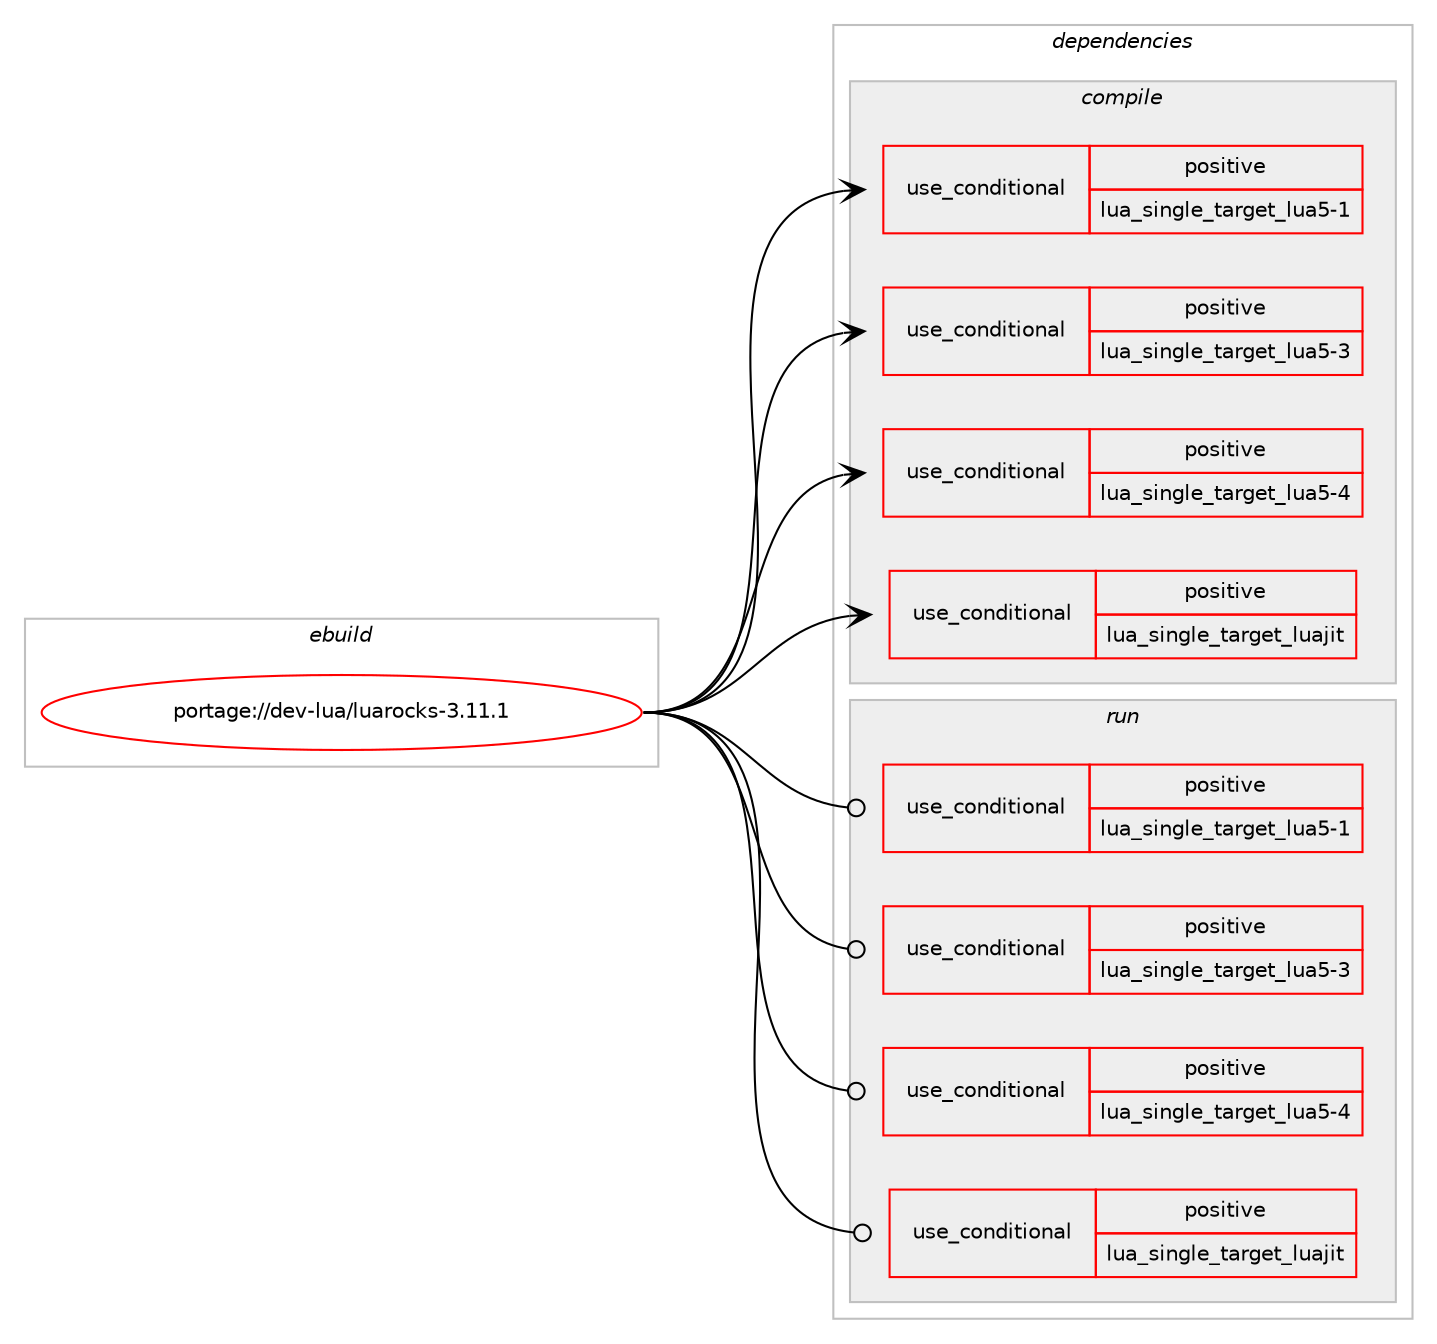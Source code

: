 digraph prolog {

# *************
# Graph options
# *************

newrank=true;
concentrate=true;
compound=true;
graph [rankdir=LR,fontname=Helvetica,fontsize=10,ranksep=1.5];#, ranksep=2.5, nodesep=0.2];
edge  [arrowhead=vee];
node  [fontname=Helvetica,fontsize=10];

# **********
# The ebuild
# **********

subgraph cluster_leftcol {
color=gray;
rank=same;
label=<<i>ebuild</i>>;
id [label="portage://dev-lua/luarocks-3.11.1", color=red, width=4, href="../dev-lua/luarocks-3.11.1.svg"];
}

# ****************
# The dependencies
# ****************

subgraph cluster_midcol {
color=gray;
label=<<i>dependencies</i>>;
subgraph cluster_compile {
fillcolor="#eeeeee";
style=filled;
label=<<i>compile</i>>;
subgraph cond28310 {
dependency58997 [label=<<TABLE BORDER="0" CELLBORDER="1" CELLSPACING="0" CELLPADDING="4"><TR><TD ROWSPAN="3" CELLPADDING="10">use_conditional</TD></TR><TR><TD>positive</TD></TR><TR><TD>lua_single_target_lua5-1</TD></TR></TABLE>>, shape=none, color=red];
# *** BEGIN UNKNOWN DEPENDENCY TYPE (TODO) ***
# dependency58997 -> package_dependency(portage://dev-lua/luarocks-3.11.1,install,no,dev-lang,lua,none,[,,],[slot(5.1)],[])
# *** END UNKNOWN DEPENDENCY TYPE (TODO) ***

}
id:e -> dependency58997:w [weight=20,style="solid",arrowhead="vee"];
subgraph cond28311 {
dependency58998 [label=<<TABLE BORDER="0" CELLBORDER="1" CELLSPACING="0" CELLPADDING="4"><TR><TD ROWSPAN="3" CELLPADDING="10">use_conditional</TD></TR><TR><TD>positive</TD></TR><TR><TD>lua_single_target_lua5-3</TD></TR></TABLE>>, shape=none, color=red];
# *** BEGIN UNKNOWN DEPENDENCY TYPE (TODO) ***
# dependency58998 -> package_dependency(portage://dev-lua/luarocks-3.11.1,install,no,dev-lang,lua,none,[,,],[slot(5.3)],[])
# *** END UNKNOWN DEPENDENCY TYPE (TODO) ***

}
id:e -> dependency58998:w [weight=20,style="solid",arrowhead="vee"];
subgraph cond28312 {
dependency58999 [label=<<TABLE BORDER="0" CELLBORDER="1" CELLSPACING="0" CELLPADDING="4"><TR><TD ROWSPAN="3" CELLPADDING="10">use_conditional</TD></TR><TR><TD>positive</TD></TR><TR><TD>lua_single_target_lua5-4</TD></TR></TABLE>>, shape=none, color=red];
# *** BEGIN UNKNOWN DEPENDENCY TYPE (TODO) ***
# dependency58999 -> package_dependency(portage://dev-lua/luarocks-3.11.1,install,no,dev-lang,lua,none,[,,],[slot(5.4)],[])
# *** END UNKNOWN DEPENDENCY TYPE (TODO) ***

}
id:e -> dependency58999:w [weight=20,style="solid",arrowhead="vee"];
subgraph cond28313 {
dependency59000 [label=<<TABLE BORDER="0" CELLBORDER="1" CELLSPACING="0" CELLPADDING="4"><TR><TD ROWSPAN="3" CELLPADDING="10">use_conditional</TD></TR><TR><TD>positive</TD></TR><TR><TD>lua_single_target_luajit</TD></TR></TABLE>>, shape=none, color=red];
# *** BEGIN UNKNOWN DEPENDENCY TYPE (TODO) ***
# dependency59000 -> package_dependency(portage://dev-lua/luarocks-3.11.1,install,no,dev-lang,luajit,none,[,,],any_same_slot,[])
# *** END UNKNOWN DEPENDENCY TYPE (TODO) ***

}
id:e -> dependency59000:w [weight=20,style="solid",arrowhead="vee"];
# *** BEGIN UNKNOWN DEPENDENCY TYPE (TODO) ***
# id -> package_dependency(portage://dev-lua/luarocks-3.11.1,install,no,dev-libs,openssl,none,[,,],[slot(0)],[])
# *** END UNKNOWN DEPENDENCY TYPE (TODO) ***

# *** BEGIN UNKNOWN DEPENDENCY TYPE (TODO) ***
# id -> package_dependency(portage://dev-lua/luarocks-3.11.1,install,no,net-misc,curl,none,[,,],[],[])
# *** END UNKNOWN DEPENDENCY TYPE (TODO) ***

}
subgraph cluster_compileandrun {
fillcolor="#eeeeee";
style=filled;
label=<<i>compile and run</i>>;
}
subgraph cluster_run {
fillcolor="#eeeeee";
style=filled;
label=<<i>run</i>>;
subgraph cond28314 {
dependency59001 [label=<<TABLE BORDER="0" CELLBORDER="1" CELLSPACING="0" CELLPADDING="4"><TR><TD ROWSPAN="3" CELLPADDING="10">use_conditional</TD></TR><TR><TD>positive</TD></TR><TR><TD>lua_single_target_lua5-1</TD></TR></TABLE>>, shape=none, color=red];
# *** BEGIN UNKNOWN DEPENDENCY TYPE (TODO) ***
# dependency59001 -> package_dependency(portage://dev-lua/luarocks-3.11.1,run,no,dev-lang,lua,none,[,,],[slot(5.1)],[])
# *** END UNKNOWN DEPENDENCY TYPE (TODO) ***

}
id:e -> dependency59001:w [weight=20,style="solid",arrowhead="odot"];
subgraph cond28315 {
dependency59002 [label=<<TABLE BORDER="0" CELLBORDER="1" CELLSPACING="0" CELLPADDING="4"><TR><TD ROWSPAN="3" CELLPADDING="10">use_conditional</TD></TR><TR><TD>positive</TD></TR><TR><TD>lua_single_target_lua5-3</TD></TR></TABLE>>, shape=none, color=red];
# *** BEGIN UNKNOWN DEPENDENCY TYPE (TODO) ***
# dependency59002 -> package_dependency(portage://dev-lua/luarocks-3.11.1,run,no,dev-lang,lua,none,[,,],[slot(5.3)],[])
# *** END UNKNOWN DEPENDENCY TYPE (TODO) ***

}
id:e -> dependency59002:w [weight=20,style="solid",arrowhead="odot"];
subgraph cond28316 {
dependency59003 [label=<<TABLE BORDER="0" CELLBORDER="1" CELLSPACING="0" CELLPADDING="4"><TR><TD ROWSPAN="3" CELLPADDING="10">use_conditional</TD></TR><TR><TD>positive</TD></TR><TR><TD>lua_single_target_lua5-4</TD></TR></TABLE>>, shape=none, color=red];
# *** BEGIN UNKNOWN DEPENDENCY TYPE (TODO) ***
# dependency59003 -> package_dependency(portage://dev-lua/luarocks-3.11.1,run,no,dev-lang,lua,none,[,,],[slot(5.4)],[])
# *** END UNKNOWN DEPENDENCY TYPE (TODO) ***

}
id:e -> dependency59003:w [weight=20,style="solid",arrowhead="odot"];
subgraph cond28317 {
dependency59004 [label=<<TABLE BORDER="0" CELLBORDER="1" CELLSPACING="0" CELLPADDING="4"><TR><TD ROWSPAN="3" CELLPADDING="10">use_conditional</TD></TR><TR><TD>positive</TD></TR><TR><TD>lua_single_target_luajit</TD></TR></TABLE>>, shape=none, color=red];
# *** BEGIN UNKNOWN DEPENDENCY TYPE (TODO) ***
# dependency59004 -> package_dependency(portage://dev-lua/luarocks-3.11.1,run,no,dev-lang,luajit,none,[,,],any_same_slot,[])
# *** END UNKNOWN DEPENDENCY TYPE (TODO) ***

}
id:e -> dependency59004:w [weight=20,style="solid",arrowhead="odot"];
}
}

# **************
# The candidates
# **************

subgraph cluster_choices {
rank=same;
color=gray;
label=<<i>candidates</i>>;

}

}
